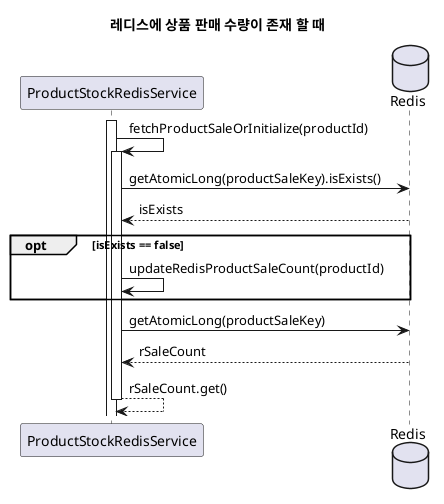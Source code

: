 @startuml

title 레디스에 상품 판매 수량이 존재 할 때

participant "ProductStockRedisService" as ProductStockRedisService
database "Redis" as Redis

activate ProductStockRedisService
ProductStockRedisService -> ProductStockRedisService : fetchProductSaleOrInitialize(productId)
activate ProductStockRedisService

ProductStockRedisService -> Redis : getAtomicLong(productSaleKey).isExists()
Redis --> ProductStockRedisService : isExists

opt isExists == false
ProductStockRedisService -> ProductStockRedisService : updateRedisProductSaleCount(productId)
end

ProductStockRedisService -> Redis : getAtomicLong(productSaleKey)
Redis --> ProductStockRedisService : rSaleCount

ProductStockRedisService --> ProductStockRedisService : rSaleCount.get()
deactivate ProductStockRedisService

@enduml